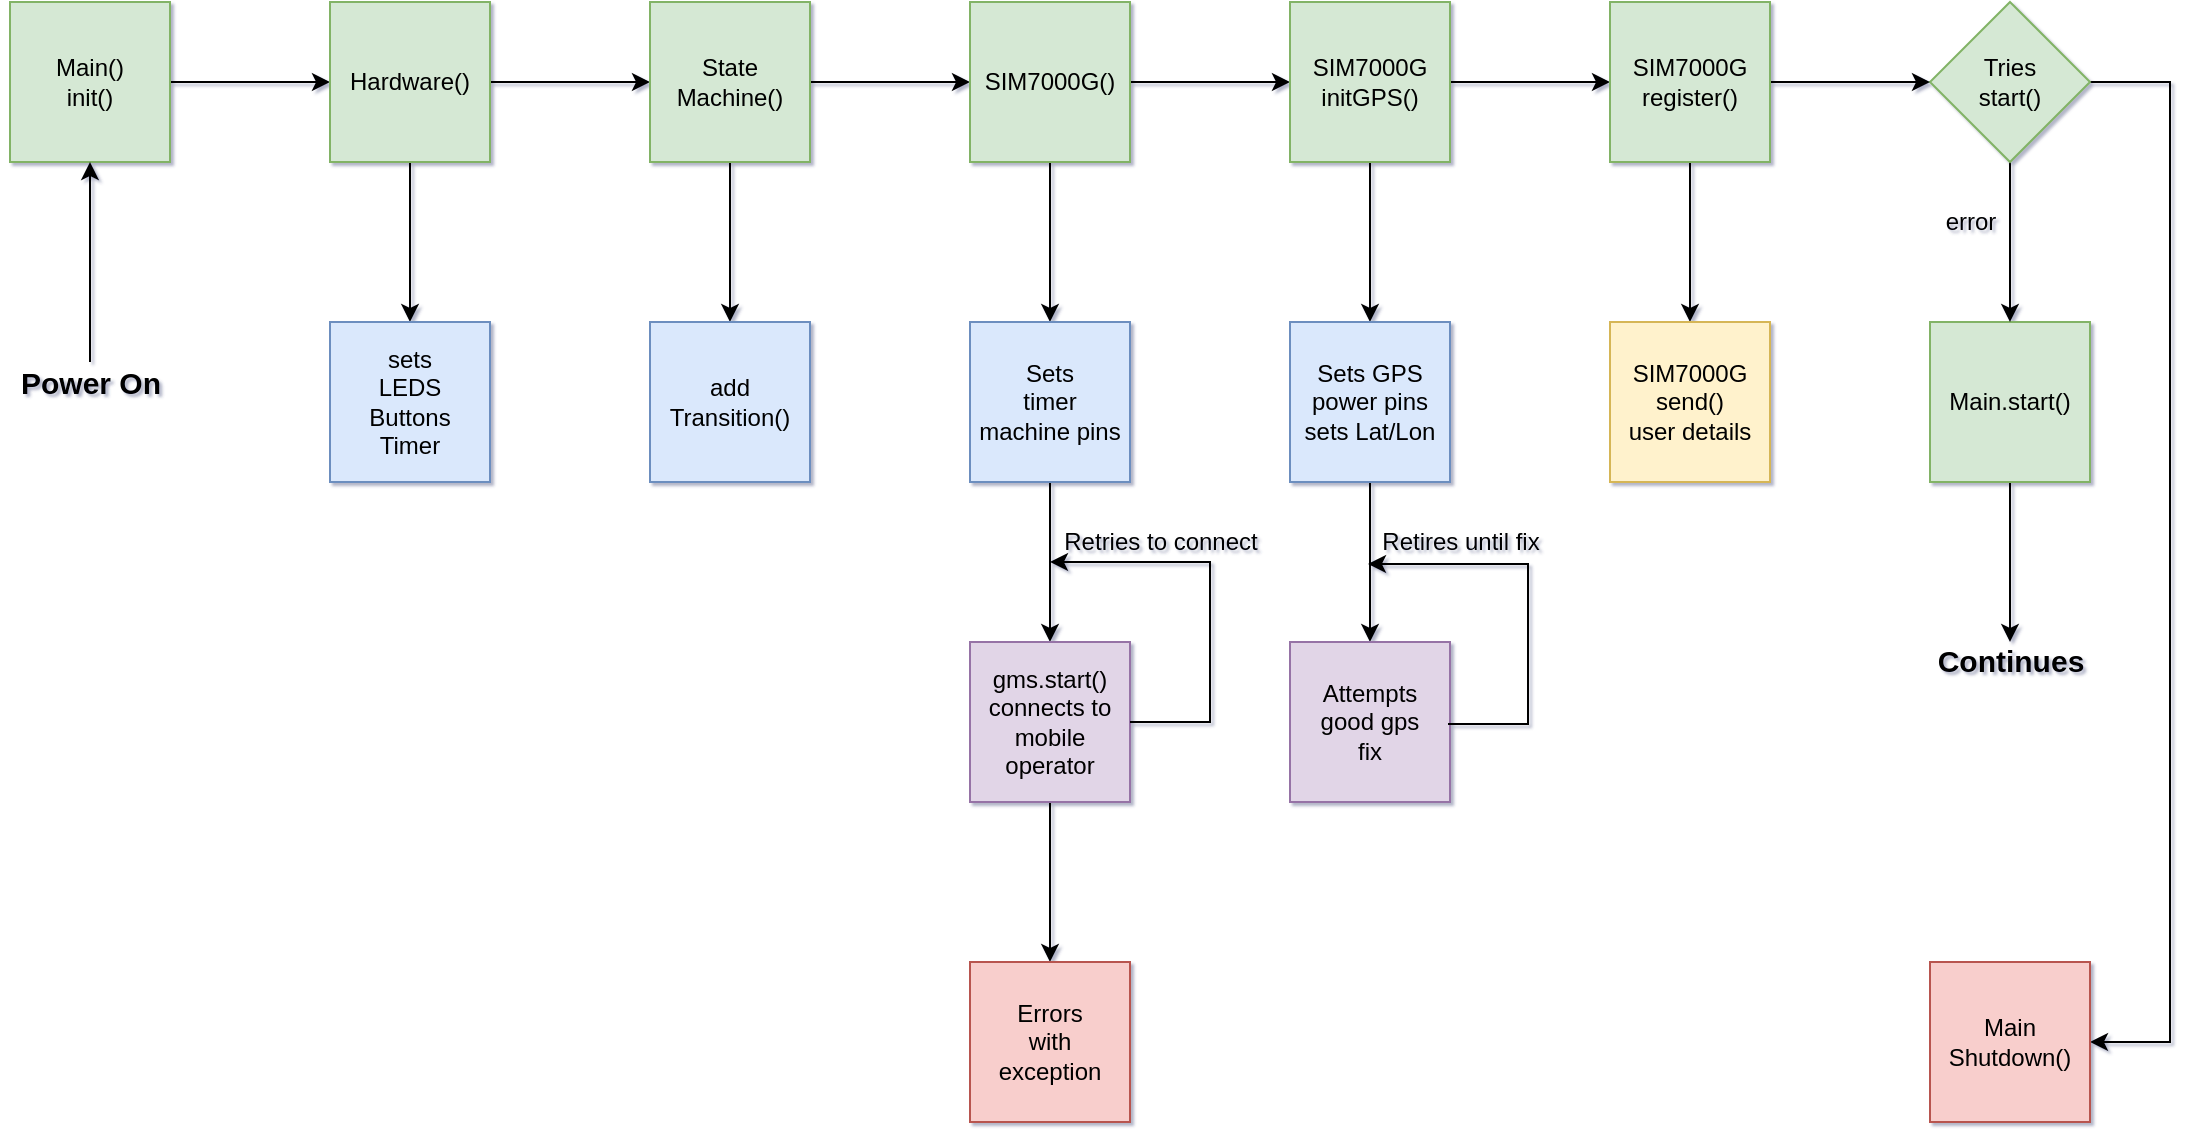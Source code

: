 <mxfile version="16.5.1" type="device"><diagram id="YP6MfUQKKnNm2DwwdcMG" name="Page-1"><mxGraphModel dx="1368" dy="878" grid="1" gridSize="10" guides="1" tooltips="1" connect="1" arrows="1" fold="1" page="1" pageScale="1" pageWidth="1169" pageHeight="827" math="0" shadow="1"><root><mxCell id="0"/><mxCell id="1" parent="0"/><mxCell id="U00drlHAvI_l8ygT_lff-9" style="edgeStyle=orthogonalEdgeStyle;rounded=0;orthogonalLoop=1;jettySize=auto;html=1;entryX=0;entryY=0.5;entryDx=0;entryDy=0;" edge="1" parent="1" source="U00drlHAvI_l8ygT_lff-1" target="U00drlHAvI_l8ygT_lff-7"><mxGeometry relative="1" as="geometry"/></mxCell><mxCell id="U00drlHAvI_l8ygT_lff-1" value="Main()&lt;br&gt;init()" style="whiteSpace=wrap;html=1;aspect=fixed;fillColor=#d5e8d4;strokeColor=#82b366;" vertex="1" parent="1"><mxGeometry x="40" y="40" width="80" height="80" as="geometry"/></mxCell><mxCell id="U00drlHAvI_l8ygT_lff-42" style="edgeStyle=orthogonalEdgeStyle;rounded=0;orthogonalLoop=1;jettySize=auto;html=1;" edge="1" parent="1" source="U00drlHAvI_l8ygT_lff-2"><mxGeometry relative="1" as="geometry"><mxPoint x="1040" y="360" as="targetPoint"/></mxGeometry></mxCell><mxCell id="U00drlHAvI_l8ygT_lff-2" value="Main.start()" style="whiteSpace=wrap;html=1;aspect=fixed;fillColor=#d5e8d4;strokeColor=#82b366;" vertex="1" parent="1"><mxGeometry x="1000" y="200" width="80" height="80" as="geometry"/></mxCell><mxCell id="U00drlHAvI_l8ygT_lff-4" style="edgeStyle=orthogonalEdgeStyle;rounded=0;orthogonalLoop=1;jettySize=auto;html=1;entryX=0.5;entryY=0;entryDx=0;entryDy=0;" edge="1" parent="1" source="U00drlHAvI_l8ygT_lff-3" target="U00drlHAvI_l8ygT_lff-2"><mxGeometry relative="1" as="geometry"/></mxCell><mxCell id="U00drlHAvI_l8ygT_lff-35" style="edgeStyle=orthogonalEdgeStyle;rounded=0;orthogonalLoop=1;jettySize=auto;html=1;entryX=1;entryY=0.5;entryDx=0;entryDy=0;" edge="1" parent="1" source="U00drlHAvI_l8ygT_lff-3" target="U00drlHAvI_l8ygT_lff-34"><mxGeometry relative="1" as="geometry"><Array as="points"><mxPoint x="1120" y="80"/><mxPoint x="1120" y="560"/></Array></mxGeometry></mxCell><mxCell id="U00drlHAvI_l8ygT_lff-3" value="Tries&lt;br&gt;start()" style="rhombus;whiteSpace=wrap;html=1;fillColor=#d5e8d4;strokeColor=#82b366;" vertex="1" parent="1"><mxGeometry x="1000" y="40" width="80" height="80" as="geometry"/></mxCell><mxCell id="U00drlHAvI_l8ygT_lff-6" value="error" style="text;html=1;align=center;verticalAlign=middle;resizable=0;points=[];autosize=1;strokeColor=none;fillColor=none;" vertex="1" parent="1"><mxGeometry x="1000" y="140" width="40" height="20" as="geometry"/></mxCell><mxCell id="U00drlHAvI_l8ygT_lff-10" style="edgeStyle=orthogonalEdgeStyle;rounded=0;orthogonalLoop=1;jettySize=auto;html=1;" edge="1" parent="1" source="U00drlHAvI_l8ygT_lff-7" target="U00drlHAvI_l8ygT_lff-8"><mxGeometry relative="1" as="geometry"/></mxCell><mxCell id="U00drlHAvI_l8ygT_lff-14" style="edgeStyle=orthogonalEdgeStyle;rounded=0;orthogonalLoop=1;jettySize=auto;html=1;entryX=0;entryY=0.5;entryDx=0;entryDy=0;" edge="1" parent="1" source="U00drlHAvI_l8ygT_lff-7" target="U00drlHAvI_l8ygT_lff-11"><mxGeometry relative="1" as="geometry"/></mxCell><mxCell id="U00drlHAvI_l8ygT_lff-7" value="Hardware()" style="whiteSpace=wrap;html=1;aspect=fixed;fillColor=#d5e8d4;strokeColor=#82b366;" vertex="1" parent="1"><mxGeometry x="200" y="40" width="80" height="80" as="geometry"/></mxCell><mxCell id="U00drlHAvI_l8ygT_lff-8" value="sets&lt;br&gt;LEDS&lt;br&gt;Buttons&lt;br&gt;Timer" style="whiteSpace=wrap;html=1;aspect=fixed;fillColor=#dae8fc;strokeColor=#6c8ebf;" vertex="1" parent="1"><mxGeometry x="200" y="200" width="80" height="80" as="geometry"/></mxCell><mxCell id="U00drlHAvI_l8ygT_lff-13" style="edgeStyle=orthogonalEdgeStyle;rounded=0;orthogonalLoop=1;jettySize=auto;html=1;entryX=0.5;entryY=0;entryDx=0;entryDy=0;" edge="1" parent="1" source="U00drlHAvI_l8ygT_lff-11" target="U00drlHAvI_l8ygT_lff-12"><mxGeometry relative="1" as="geometry"/></mxCell><mxCell id="U00drlHAvI_l8ygT_lff-16" style="edgeStyle=orthogonalEdgeStyle;rounded=0;orthogonalLoop=1;jettySize=auto;html=1;entryX=0;entryY=0.5;entryDx=0;entryDy=0;" edge="1" parent="1" source="U00drlHAvI_l8ygT_lff-11" target="U00drlHAvI_l8ygT_lff-15"><mxGeometry relative="1" as="geometry"/></mxCell><mxCell id="U00drlHAvI_l8ygT_lff-11" value="State&lt;br&gt;Machine()" style="whiteSpace=wrap;html=1;aspect=fixed;fillColor=#d5e8d4;strokeColor=#82b366;" vertex="1" parent="1"><mxGeometry x="360" y="40" width="80" height="80" as="geometry"/></mxCell><mxCell id="U00drlHAvI_l8ygT_lff-12" value="add&lt;br&gt;Transition()" style="whiteSpace=wrap;html=1;aspect=fixed;fillColor=#dae8fc;strokeColor=#6c8ebf;" vertex="1" parent="1"><mxGeometry x="360" y="200" width="80" height="80" as="geometry"/></mxCell><mxCell id="U00drlHAvI_l8ygT_lff-24" style="edgeStyle=orthogonalEdgeStyle;rounded=0;orthogonalLoop=1;jettySize=auto;html=1;exitX=0.5;exitY=1;exitDx=0;exitDy=0;entryX=0.5;entryY=0;entryDx=0;entryDy=0;" edge="1" parent="1" source="U00drlHAvI_l8ygT_lff-15" target="U00drlHAvI_l8ygT_lff-17"><mxGeometry relative="1" as="geometry"/></mxCell><mxCell id="U00drlHAvI_l8ygT_lff-26" style="edgeStyle=orthogonalEdgeStyle;rounded=0;orthogonalLoop=1;jettySize=auto;html=1;entryX=0;entryY=0.5;entryDx=0;entryDy=0;" edge="1" parent="1" source="U00drlHAvI_l8ygT_lff-15" target="U00drlHAvI_l8ygT_lff-25"><mxGeometry relative="1" as="geometry"/></mxCell><mxCell id="U00drlHAvI_l8ygT_lff-15" value="SIM7000G()" style="whiteSpace=wrap;html=1;aspect=fixed;fillColor=#d5e8d4;strokeColor=#82b366;" vertex="1" parent="1"><mxGeometry x="520" y="40" width="80" height="80" as="geometry"/></mxCell><mxCell id="U00drlHAvI_l8ygT_lff-19" style="edgeStyle=orthogonalEdgeStyle;rounded=0;orthogonalLoop=1;jettySize=auto;html=1;entryX=0.5;entryY=0;entryDx=0;entryDy=0;" edge="1" parent="1" source="U00drlHAvI_l8ygT_lff-17" target="U00drlHAvI_l8ygT_lff-18"><mxGeometry relative="1" as="geometry"/></mxCell><mxCell id="U00drlHAvI_l8ygT_lff-17" value="Sets&lt;br&gt;timer&lt;br&gt;machine pins" style="whiteSpace=wrap;html=1;aspect=fixed;fillColor=#dae8fc;strokeColor=#6c8ebf;" vertex="1" parent="1"><mxGeometry x="520" y="200" width="80" height="80" as="geometry"/></mxCell><mxCell id="U00drlHAvI_l8ygT_lff-23" style="edgeStyle=orthogonalEdgeStyle;rounded=0;orthogonalLoop=1;jettySize=auto;html=1;entryX=0.5;entryY=0;entryDx=0;entryDy=0;" edge="1" parent="1" source="U00drlHAvI_l8ygT_lff-18" target="U00drlHAvI_l8ygT_lff-22"><mxGeometry relative="1" as="geometry"/></mxCell><mxCell id="U00drlHAvI_l8ygT_lff-18" value="gms.start()&lt;br&gt;connects to&lt;br&gt;mobile&lt;br&gt;operator" style="whiteSpace=wrap;html=1;aspect=fixed;fillColor=#e1d5e7;strokeColor=#9673a6;" vertex="1" parent="1"><mxGeometry x="520" y="360" width="80" height="80" as="geometry"/></mxCell><mxCell id="U00drlHAvI_l8ygT_lff-20" value="" style="endArrow=classic;html=1;rounded=0;exitX=1;exitY=0.5;exitDx=0;exitDy=0;" edge="1" parent="1" source="U00drlHAvI_l8ygT_lff-18"><mxGeometry width="50" height="50" relative="1" as="geometry"><mxPoint x="480" y="350" as="sourcePoint"/><mxPoint x="560" y="320" as="targetPoint"/><Array as="points"><mxPoint x="640" y="400"/><mxPoint x="640" y="320"/></Array></mxGeometry></mxCell><mxCell id="U00drlHAvI_l8ygT_lff-21" value="Retries to connect" style="text;html=1;align=center;verticalAlign=middle;resizable=0;points=[];autosize=1;strokeColor=none;fillColor=none;" vertex="1" parent="1"><mxGeometry x="560" y="300" width="110" height="20" as="geometry"/></mxCell><mxCell id="U00drlHAvI_l8ygT_lff-22" value="Errors&lt;br&gt;with&lt;br&gt;exception" style="whiteSpace=wrap;html=1;aspect=fixed;fillColor=#f8cecc;strokeColor=#b85450;" vertex="1" parent="1"><mxGeometry x="520" y="520" width="80" height="80" as="geometry"/></mxCell><mxCell id="U00drlHAvI_l8ygT_lff-28" style="edgeStyle=orthogonalEdgeStyle;rounded=0;orthogonalLoop=1;jettySize=auto;html=1;entryX=0.5;entryY=0;entryDx=0;entryDy=0;" edge="1" parent="1" source="U00drlHAvI_l8ygT_lff-25" target="U00drlHAvI_l8ygT_lff-27"><mxGeometry relative="1" as="geometry"/></mxCell><mxCell id="U00drlHAvI_l8ygT_lff-32" style="edgeStyle=orthogonalEdgeStyle;rounded=0;orthogonalLoop=1;jettySize=auto;html=1;entryX=0;entryY=0.5;entryDx=0;entryDy=0;" edge="1" parent="1" source="U00drlHAvI_l8ygT_lff-25" target="U00drlHAvI_l8ygT_lff-29"><mxGeometry relative="1" as="geometry"/></mxCell><mxCell id="U00drlHAvI_l8ygT_lff-25" value="SIM7000G&lt;br&gt;initGPS()" style="whiteSpace=wrap;html=1;aspect=fixed;fillColor=#d5e8d4;strokeColor=#82b366;" vertex="1" parent="1"><mxGeometry x="680" y="40" width="80" height="80" as="geometry"/></mxCell><mxCell id="U00drlHAvI_l8ygT_lff-37" style="edgeStyle=orthogonalEdgeStyle;rounded=0;orthogonalLoop=1;jettySize=auto;html=1;entryX=0.5;entryY=0;entryDx=0;entryDy=0;" edge="1" parent="1" source="U00drlHAvI_l8ygT_lff-27" target="U00drlHAvI_l8ygT_lff-36"><mxGeometry relative="1" as="geometry"/></mxCell><mxCell id="U00drlHAvI_l8ygT_lff-27" value="Sets GPS&lt;br&gt;power pins&lt;br&gt;sets Lat/Lon" style="whiteSpace=wrap;html=1;aspect=fixed;fillColor=#dae8fc;strokeColor=#6c8ebf;" vertex="1" parent="1"><mxGeometry x="680" y="200" width="80" height="80" as="geometry"/></mxCell><mxCell id="U00drlHAvI_l8ygT_lff-31" style="edgeStyle=orthogonalEdgeStyle;rounded=0;orthogonalLoop=1;jettySize=auto;html=1;entryX=0.5;entryY=0;entryDx=0;entryDy=0;" edge="1" parent="1" source="U00drlHAvI_l8ygT_lff-29" target="U00drlHAvI_l8ygT_lff-30"><mxGeometry relative="1" as="geometry"/></mxCell><mxCell id="U00drlHAvI_l8ygT_lff-33" style="edgeStyle=orthogonalEdgeStyle;rounded=0;orthogonalLoop=1;jettySize=auto;html=1;entryX=0;entryY=0.5;entryDx=0;entryDy=0;" edge="1" parent="1" source="U00drlHAvI_l8ygT_lff-29" target="U00drlHAvI_l8ygT_lff-3"><mxGeometry relative="1" as="geometry"/></mxCell><mxCell id="U00drlHAvI_l8ygT_lff-29" value="SIM7000G&lt;br&gt;register()" style="whiteSpace=wrap;html=1;aspect=fixed;fillColor=#d5e8d4;strokeColor=#82b366;" vertex="1" parent="1"><mxGeometry x="840" y="40" width="80" height="80" as="geometry"/></mxCell><mxCell id="U00drlHAvI_l8ygT_lff-30" value="SIM7000G&lt;br&gt;send()&lt;br&gt;user details" style="whiteSpace=wrap;html=1;aspect=fixed;fillColor=#fff2cc;strokeColor=#d6b656;" vertex="1" parent="1"><mxGeometry x="840" y="200" width="80" height="80" as="geometry"/></mxCell><mxCell id="U00drlHAvI_l8ygT_lff-34" value="Main&lt;br&gt;Shutdown()" style="whiteSpace=wrap;html=1;aspect=fixed;fillColor=#f8cecc;strokeColor=#b85450;" vertex="1" parent="1"><mxGeometry x="1000" y="520" width="80" height="80" as="geometry"/></mxCell><mxCell id="U00drlHAvI_l8ygT_lff-36" value="Attempts&lt;br&gt;good gps&lt;br&gt;fix" style="whiteSpace=wrap;html=1;aspect=fixed;fillColor=#e1d5e7;strokeColor=#9673a6;" vertex="1" parent="1"><mxGeometry x="680" y="360" width="80" height="80" as="geometry"/></mxCell><mxCell id="U00drlHAvI_l8ygT_lff-40" value="" style="endArrow=classic;html=1;rounded=0;exitX=1;exitY=0.5;exitDx=0;exitDy=0;" edge="1" parent="1"><mxGeometry width="50" height="50" relative="1" as="geometry"><mxPoint x="759" y="401" as="sourcePoint"/><mxPoint x="719" y="321" as="targetPoint"/><Array as="points"><mxPoint x="799" y="401"/><mxPoint x="799" y="321"/></Array></mxGeometry></mxCell><mxCell id="U00drlHAvI_l8ygT_lff-41" value="Retires until fix" style="text;html=1;align=center;verticalAlign=middle;resizable=0;points=[];autosize=1;strokeColor=none;fillColor=none;" vertex="1" parent="1"><mxGeometry x="720" y="300" width="90" height="20" as="geometry"/></mxCell><mxCell id="U00drlHAvI_l8ygT_lff-43" value="&lt;b&gt;&lt;font style=&quot;font-size: 15px&quot;&gt;Continues&lt;/font&gt;&lt;/b&gt;" style="text;html=1;align=center;verticalAlign=middle;resizable=0;points=[];autosize=1;strokeColor=none;fillColor=none;" vertex="1" parent="1"><mxGeometry x="995" y="359" width="90" height="20" as="geometry"/></mxCell><mxCell id="U00drlHAvI_l8ygT_lff-45" style="edgeStyle=orthogonalEdgeStyle;rounded=0;orthogonalLoop=1;jettySize=auto;html=1;entryX=0.5;entryY=1;entryDx=0;entryDy=0;fontSize=15;" edge="1" parent="1" source="U00drlHAvI_l8ygT_lff-44" target="U00drlHAvI_l8ygT_lff-1"><mxGeometry relative="1" as="geometry"/></mxCell><mxCell id="U00drlHAvI_l8ygT_lff-44" value="&lt;b&gt;&lt;font style=&quot;font-size: 15px&quot;&gt;Power On&lt;/font&gt;&lt;/b&gt;" style="text;html=1;align=center;verticalAlign=middle;resizable=0;points=[];autosize=1;strokeColor=none;fillColor=none;" vertex="1" parent="1"><mxGeometry x="35" y="220" width="90" height="20" as="geometry"/></mxCell></root></mxGraphModel></diagram></mxfile>